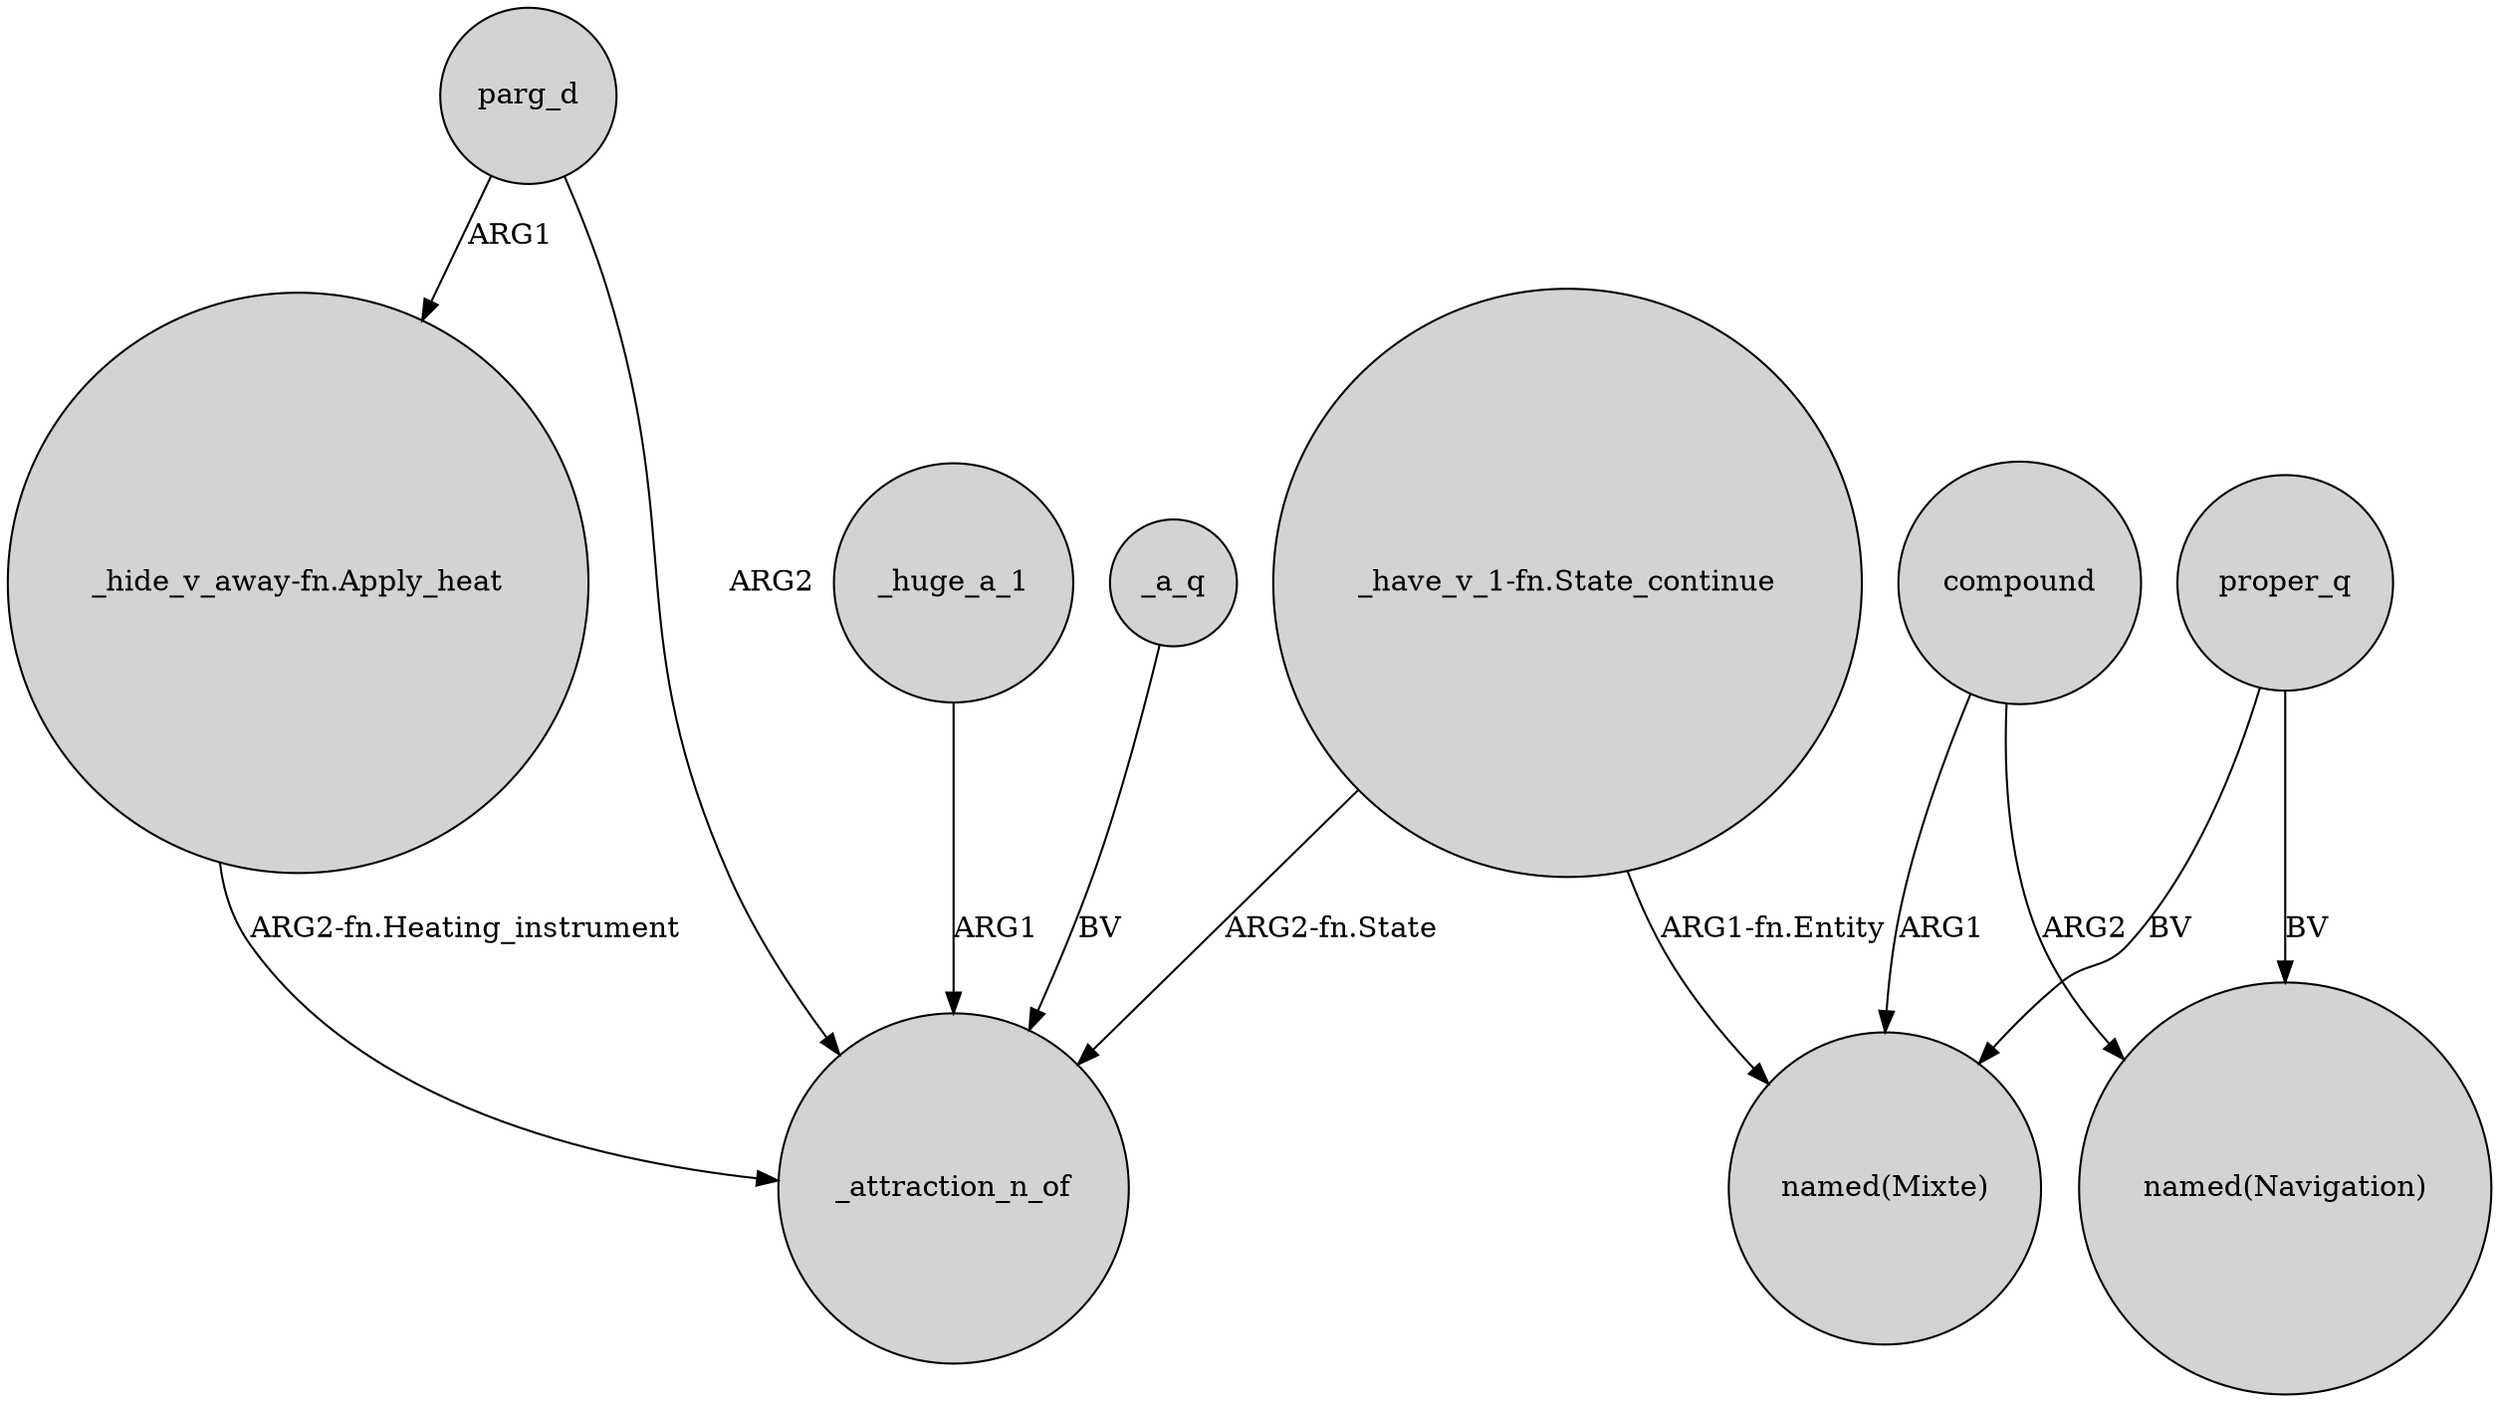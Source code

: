 digraph {
	node [shape=circle style=filled]
	"_hide_v_away-fn.Apply_heat" -> _attraction_n_of [label="ARG2-fn.Heating_instrument"]
	parg_d -> _attraction_n_of [label=ARG2]
	compound -> "named(Navigation)" [label=ARG2]
	_huge_a_1 -> _attraction_n_of [label=ARG1]
	_a_q -> _attraction_n_of [label=BV]
	proper_q -> "named(Mixte)" [label=BV]
	parg_d -> "_hide_v_away-fn.Apply_heat" [label=ARG1]
	"_have_v_1-fn.State_continue" -> "named(Mixte)" [label="ARG1-fn.Entity"]
	compound -> "named(Mixte)" [label=ARG1]
	"_have_v_1-fn.State_continue" -> _attraction_n_of [label="ARG2-fn.State"]
	proper_q -> "named(Navigation)" [label=BV]
}
